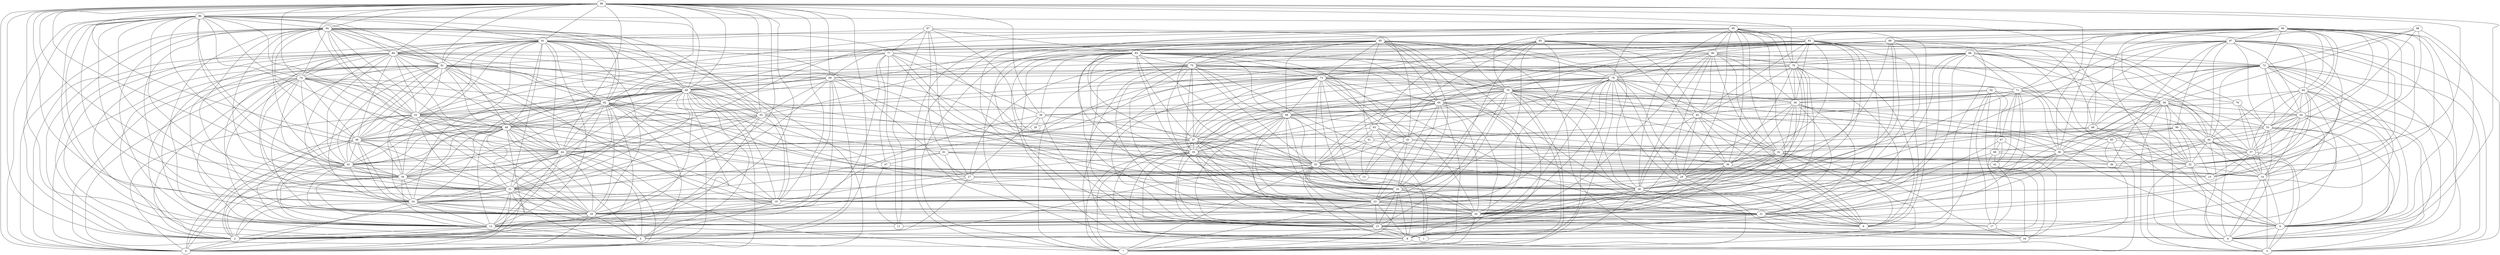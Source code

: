 digraph "sensornet-topology" {
label = "";
rankdir="BT";"0"->"2" [arrowhead = "both"] 
"0"->"12" [arrowhead = "both"] 
"0"->"18" [arrowhead = "both"] 
"0"->"24" [arrowhead = "both"] 
"0"->"31" [arrowhead = "both"] 
"0"->"34" [arrowhead = "both"] 
"0"->"41" [arrowhead = "both"] 
"0"->"44" [arrowhead = "both"] 
"0"->"46" [arrowhead = "both"] 
"0"->"49" [arrowhead = "both"] 
"0"->"52" [arrowhead = "both"] 
"0"->"62" [arrowhead = "both"] 
"0"->"68" [arrowhead = "both"] 
"0"->"74" [arrowhead = "both"] 
"0"->"81" [arrowhead = "both"] 
"0"->"84" [arrowhead = "both"] 
"0"->"91" [arrowhead = "both"] 
"0"->"94" [arrowhead = "both"] 
"0"->"96" [arrowhead = "both"] 
"0"->"99" [arrowhead = "both"] 
"1"->"13" [arrowhead = "both"] 
"1"->"15" [arrowhead = "both"] 
"1"->"35" [arrowhead = "both"] 
"1"->"63" [arrowhead = "both"] 
"1"->"64" [arrowhead = "both"] 
"2"->"12" [arrowhead = "both"] 
"2"->"18" [arrowhead = "both"] 
"2"->"24" [arrowhead = "both"] 
"2"->"27" [arrowhead = "both"] 
"2"->"30" [arrowhead = "both"] 
"2"->"31" [arrowhead = "both"] 
"2"->"33" [arrowhead = "both"] 
"2"->"34" [arrowhead = "both"] 
"2"->"41" [arrowhead = "both"] 
"2"->"44" [arrowhead = "both"] 
"2"->"46" [arrowhead = "both"] 
"2"->"49" [arrowhead = "both"] 
"2"->"62" [arrowhead = "both"] 
"2"->"68" [arrowhead = "both"] 
"2"->"74" [arrowhead = "both"] 
"2"->"77" [arrowhead = "both"] 
"2"->"81" [arrowhead = "both"] 
"2"->"84" [arrowhead = "both"] 
"2"->"91" [arrowhead = "both"] 
"2"->"94" [arrowhead = "both"] 
"2"->"96" [arrowhead = "both"] 
"2"->"99" [arrowhead = "both"] 
"3"->"4" [arrowhead = "both"] 
"3"->"8" [arrowhead = "both"] 
"3"->"9" [arrowhead = "both"] 
"3"->"14" [arrowhead = "both"] 
"3"->"22" [arrowhead = "both"] 
"3"->"37" [arrowhead = "both"] 
"3"->"40" [arrowhead = "both"] 
"3"->"54" [arrowhead = "both"] 
"3"->"59" [arrowhead = "both"] 
"3"->"64" [arrowhead = "both"] 
"3"->"72" [arrowhead = "both"] 
"3"->"74" [arrowhead = "both"] 
"3"->"83" [arrowhead = "both"] 
"3"->"87" [arrowhead = "both"] 
"3"->"90" [arrowhead = "both"] 
"4"->"9" [arrowhead = "both"] 
"4"->"14" [arrowhead = "both"] 
"4"->"15" [arrowhead = "both"] 
"4"->"22" [arrowhead = "both"] 
"4"->"29" [arrowhead = "both"] 
"4"->"37" [arrowhead = "both"] 
"4"->"40" [arrowhead = "both"] 
"4"->"53" [arrowhead = "both"] 
"4"->"58" [arrowhead = "both"] 
"4"->"59" [arrowhead = "both"] 
"4"->"64" [arrowhead = "both"] 
"4"->"72" [arrowhead = "both"] 
"4"->"87" [arrowhead = "both"] 
"4"->"90" [arrowhead = "both"] 
"5"->"12" [arrowhead = "both"] 
"5"->"18" [arrowhead = "both"] 
"5"->"19" [arrowhead = "both"] 
"5"->"21" [arrowhead = "both"] 
"5"->"31" [arrowhead = "both"] 
"5"->"34" [arrowhead = "both"] 
"5"->"42" [arrowhead = "both"] 
"5"->"44" [arrowhead = "both"] 
"5"->"49" [arrowhead = "both"] 
"5"->"62" [arrowhead = "both"] 
"5"->"68" [arrowhead = "both"] 
"5"->"69" [arrowhead = "both"] 
"5"->"81" [arrowhead = "both"] 
"5"->"84" [arrowhead = "both"] 
"5"->"94" [arrowhead = "both"] 
"5"->"99" [arrowhead = "both"] 
"6"->"20" [arrowhead = "both"] 
"6"->"21" [arrowhead = "both"] 
"6"->"28" [arrowhead = "both"] 
"6"->"29" [arrowhead = "both"] 
"6"->"30" [arrowhead = "both"] 
"6"->"32" [arrowhead = "both"] 
"6"->"45" [arrowhead = "both"] 
"6"->"70" [arrowhead = "both"] 
"6"->"78" [arrowhead = "both"] 
"6"->"79" [arrowhead = "both"] 
"6"->"80" [arrowhead = "both"] 
"6"->"82" [arrowhead = "both"] 
"6"->"92" [arrowhead = "both"] 
"6"->"95" [arrowhead = "both"] 
"7"->"8" [arrowhead = "both"] 
"7"->"15" [arrowhead = "both"] 
"7"->"20" [arrowhead = "both"] 
"7"->"23" [arrowhead = "both"] 
"7"->"25" [arrowhead = "both"] 
"7"->"28" [arrowhead = "both"] 
"7"->"32" [arrowhead = "both"] 
"7"->"33" [arrowhead = "both"] 
"7"->"35" [arrowhead = "both"] 
"7"->"44" [arrowhead = "both"] 
"7"->"58" [arrowhead = "both"] 
"7"->"60" [arrowhead = "both"] 
"7"->"65" [arrowhead = "both"] 
"7"->"70" [arrowhead = "both"] 
"7"->"73" [arrowhead = "both"] 
"7"->"75" [arrowhead = "both"] 
"7"->"78" [arrowhead = "both"] 
"7"->"83" [arrowhead = "both"] 
"7"->"85" [arrowhead = "both"] 
"8"->"15" [arrowhead = "both"] 
"8"->"20" [arrowhead = "both"] 
"8"->"23" [arrowhead = "both"] 
"8"->"25" [arrowhead = "both"] 
"8"->"28" [arrowhead = "both"] 
"8"->"31" [arrowhead = "both"] 
"8"->"33" [arrowhead = "both"] 
"8"->"35" [arrowhead = "both"] 
"8"->"53" [arrowhead = "both"] 
"8"->"57" [arrowhead = "both"] 
"8"->"65" [arrowhead = "both"] 
"8"->"70" [arrowhead = "both"] 
"8"->"73" [arrowhead = "both"] 
"8"->"75" [arrowhead = "both"] 
"8"->"78" [arrowhead = "both"] 
"8"->"83" [arrowhead = "both"] 
"8"->"85" [arrowhead = "both"] 
"8"->"89" [arrowhead = "both"] 
"9"->"14" [arrowhead = "both"] 
"9"->"21" [arrowhead = "both"] 
"9"->"22" [arrowhead = "both"] 
"9"->"38" [arrowhead = "both"] 
"9"->"40" [arrowhead = "both"] 
"9"->"48" [arrowhead = "both"] 
"9"->"53" [arrowhead = "both"] 
"9"->"54" [arrowhead = "both"] 
"9"->"64" [arrowhead = "both"] 
"9"->"72" [arrowhead = "both"] 
"9"->"88" [arrowhead = "both"] 
"9"->"90" [arrowhead = "both"] 
"9"->"94" [arrowhead = "both"] 
"9"->"98" [arrowhead = "both"] 
"9"->"99" [arrowhead = "both"] 
"10"->"33" [arrowhead = "both"] 
"10"->"36" [arrowhead = "both"] 
"10"->"37" [arrowhead = "both"] 
"10"->"61" [arrowhead = "both"] 
"10"->"64" [arrowhead = "both"] 
"10"->"86" [arrowhead = "both"] 
"10"->"87" [arrowhead = "both"] 
"10"->"90" [arrowhead = "both"] 
"10"->"96" [arrowhead = "both"] 
"11"->"21" [arrowhead = "both"] 
"11"->"24" [arrowhead = "both"] 
"11"->"47" [arrowhead = "both"] 
"11"->"71" [arrowhead = "both"] 
"11"->"77" [arrowhead = "both"] 
"11"->"97" [arrowhead = "both"] 
"12"->"18" [arrowhead = "both"] 
"12"->"19" [arrowhead = "both"] 
"12"->"24" [arrowhead = "both"] 
"12"->"29" [arrowhead = "both"] 
"12"->"30" [arrowhead = "both"] 
"12"->"31" [arrowhead = "both"] 
"12"->"34" [arrowhead = "both"] 
"12"->"41" [arrowhead = "both"] 
"12"->"44" [arrowhead = "both"] 
"12"->"46" [arrowhead = "both"] 
"12"->"49" [arrowhead = "both"] 
"12"->"52" [arrowhead = "both"] 
"12"->"55" [arrowhead = "both"] 
"12"->"68" [arrowhead = "both"] 
"12"->"69" [arrowhead = "both"] 
"12"->"74" [arrowhead = "both"] 
"12"->"78" [arrowhead = "both"] 
"12"->"79" [arrowhead = "both"] 
"12"->"80" [arrowhead = "both"] 
"12"->"81" [arrowhead = "both"] 
"12"->"84" [arrowhead = "both"] 
"12"->"91" [arrowhead = "both"] 
"12"->"94" [arrowhead = "both"] 
"12"->"96" [arrowhead = "both"] 
"12"->"99" [arrowhead = "both"] 
"13"->"33" [arrowhead = "both"] 
"13"->"43" [arrowhead = "both"] 
"13"->"51" [arrowhead = "both"] 
"13"->"81" [arrowhead = "both"] 
"13"->"93" [arrowhead = "both"] 
"14"->"22" [arrowhead = "both"] 
"14"->"37" [arrowhead = "both"] 
"14"->"40" [arrowhead = "both"] 
"14"->"53" [arrowhead = "both"] 
"14"->"54" [arrowhead = "both"] 
"14"->"59" [arrowhead = "both"] 
"14"->"63" [arrowhead = "both"] 
"14"->"72" [arrowhead = "both"] 
"14"->"75" [arrowhead = "both"] 
"14"->"76" [arrowhead = "both"] 
"14"->"77" [arrowhead = "both"] 
"14"->"87" [arrowhead = "both"] 
"14"->"90" [arrowhead = "both"] 
"15"->"20" [arrowhead = "both"] 
"15"->"21" [arrowhead = "both"] 
"15"->"23" [arrowhead = "both"] 
"15"->"25" [arrowhead = "both"] 
"15"->"28" [arrowhead = "both"] 
"15"->"33" [arrowhead = "both"] 
"15"->"35" [arrowhead = "both"] 
"15"->"39" [arrowhead = "both"] 
"15"->"54" [arrowhead = "both"] 
"15"->"57" [arrowhead = "both"] 
"15"->"58" [arrowhead = "both"] 
"15"->"70" [arrowhead = "both"] 
"15"->"73" [arrowhead = "both"] 
"15"->"75" [arrowhead = "both"] 
"15"->"78" [arrowhead = "both"] 
"15"->"83" [arrowhead = "both"] 
"15"->"85" [arrowhead = "both"] 
"15"->"88" [arrowhead = "both"] 
"16"->"17" [arrowhead = "both"] 
"16"->"32" [arrowhead = "both"] 
"16"->"36" [arrowhead = "both"] 
"16"->"42" [arrowhead = "both"] 
"16"->"67" [arrowhead = "both"] 
"16"->"85" [arrowhead = "both"] 
"16"->"92" [arrowhead = "both"] 
"17"->"21" [arrowhead = "both"] 
"17"->"24" [arrowhead = "both"] 
"17"->"42" [arrowhead = "both"] 
"17"->"66" [arrowhead = "both"] 
"17"->"92" [arrowhead = "both"] 
"18"->"19" [arrowhead = "both"] 
"18"->"23" [arrowhead = "both"] 
"18"->"24" [arrowhead = "both"] 
"18"->"27" [arrowhead = "both"] 
"18"->"31" [arrowhead = "both"] 
"18"->"34" [arrowhead = "both"] 
"18"->"38" [arrowhead = "both"] 
"18"->"39" [arrowhead = "both"] 
"18"->"41" [arrowhead = "both"] 
"18"->"44" [arrowhead = "both"] 
"18"->"46" [arrowhead = "both"] 
"18"->"49" [arrowhead = "both"] 
"18"->"52" [arrowhead = "both"] 
"18"->"55" [arrowhead = "both"] 
"18"->"62" [arrowhead = "both"] 
"18"->"69" [arrowhead = "both"] 
"18"->"74" [arrowhead = "both"] 
"18"->"81" [arrowhead = "both"] 
"18"->"84" [arrowhead = "both"] 
"18"->"88" [arrowhead = "both"] 
"18"->"91" [arrowhead = "both"] 
"18"->"94" [arrowhead = "both"] 
"18"->"96" [arrowhead = "both"] 
"18"->"99" [arrowhead = "both"] 
"19"->"29" [arrowhead = "both"] 
"19"->"31" [arrowhead = "both"] 
"19"->"35" [arrowhead = "both"] 
"19"->"49" [arrowhead = "both"] 
"19"->"55" [arrowhead = "both"] 
"19"->"62" [arrowhead = "both"] 
"19"->"66" [arrowhead = "both"] 
"19"->"68" [arrowhead = "both"] 
"19"->"72" [arrowhead = "both"] 
"19"->"79" [arrowhead = "both"] 
"19"->"81" [arrowhead = "both"] 
"19"->"89" [arrowhead = "both"] 
"19"->"91" [arrowhead = "both"] 
"19"->"96" [arrowhead = "both"] 
"19"->"99" [arrowhead = "both"] 
"20"->"23" [arrowhead = "both"] 
"20"->"25" [arrowhead = "both"] 
"20"->"28" [arrowhead = "both"] 
"20"->"30" [arrowhead = "both"] 
"20"->"32" [arrowhead = "both"] 
"20"->"33" [arrowhead = "both"] 
"20"->"35" [arrowhead = "both"] 
"20"->"38" [arrowhead = "both"] 
"20"->"45" [arrowhead = "both"] 
"20"->"56" [arrowhead = "both"] 
"20"->"57" [arrowhead = "both"] 
"20"->"58" [arrowhead = "both"] 
"20"->"65" [arrowhead = "both"] 
"20"->"73" [arrowhead = "both"] 
"20"->"75" [arrowhead = "both"] 
"20"->"78" [arrowhead = "both"] 
"20"->"81" [arrowhead = "both"] 
"20"->"82" [arrowhead = "both"] 
"20"->"83" [arrowhead = "both"] 
"20"->"85" [arrowhead = "both"] 
"20"->"95" [arrowhead = "both"] 
"21"->"23" [arrowhead = "both"] 
"21"->"25" [arrowhead = "both"] 
"21"->"37" [arrowhead = "both"] 
"21"->"38" [arrowhead = "both"] 
"21"->"56" [arrowhead = "both"] 
"21"->"59" [arrowhead = "both"] 
"21"->"61" [arrowhead = "both"] 
"21"->"65" [arrowhead = "both"] 
"21"->"67" [arrowhead = "both"] 
"21"->"73" [arrowhead = "both"] 
"21"->"75" [arrowhead = "both"] 
"21"->"88" [arrowhead = "both"] 
"22"->"38" [arrowhead = "both"] 
"22"->"40" [arrowhead = "both"] 
"22"->"43" [arrowhead = "both"] 
"22"->"48" [arrowhead = "both"] 
"22"->"53" [arrowhead = "both"] 
"22"->"54" [arrowhead = "both"] 
"22"->"56" [arrowhead = "both"] 
"22"->"58" [arrowhead = "both"] 
"22"->"59" [arrowhead = "both"] 
"22"->"64" [arrowhead = "both"] 
"22"->"86" [arrowhead = "both"] 
"22"->"88" [arrowhead = "both"] 
"22"->"90" [arrowhead = "both"] 
"22"->"93" [arrowhead = "both"] 
"22"->"98" [arrowhead = "both"] 
"23"->"25" [arrowhead = "both"] 
"23"->"33" [arrowhead = "both"] 
"23"->"35" [arrowhead = "both"] 
"23"->"38" [arrowhead = "both"] 
"23"->"43" [arrowhead = "both"] 
"23"->"57" [arrowhead = "both"] 
"23"->"58" [arrowhead = "both"] 
"23"->"65" [arrowhead = "both"] 
"23"->"68" [arrowhead = "both"] 
"23"->"70" [arrowhead = "both"] 
"23"->"71" [arrowhead = "both"] 
"23"->"75" [arrowhead = "both"] 
"23"->"83" [arrowhead = "both"] 
"23"->"85" [arrowhead = "both"] 
"23"->"89" [arrowhead = "both"] 
"23"->"93" [arrowhead = "both"] 
"24"->"31" [arrowhead = "both"] 
"24"->"33" [arrowhead = "both"] 
"24"->"34" [arrowhead = "both"] 
"24"->"41" [arrowhead = "both"] 
"24"->"44" [arrowhead = "both"] 
"24"->"46" [arrowhead = "both"] 
"24"->"49" [arrowhead = "both"] 
"24"->"52" [arrowhead = "both"] 
"24"->"61" [arrowhead = "both"] 
"24"->"62" [arrowhead = "both"] 
"24"->"68" [arrowhead = "both"] 
"24"->"81" [arrowhead = "both"] 
"24"->"84" [arrowhead = "both"] 
"24"->"87" [arrowhead = "both"] 
"24"->"91" [arrowhead = "both"] 
"24"->"93" [arrowhead = "both"] 
"24"->"94" [arrowhead = "both"] 
"24"->"96" [arrowhead = "both"] 
"24"->"99" [arrowhead = "both"] 
"25"->"27" [arrowhead = "both"] 
"25"->"33" [arrowhead = "both"] 
"25"->"35" [arrowhead = "both"] 
"25"->"43" [arrowhead = "both"] 
"25"->"57" [arrowhead = "both"] 
"25"->"58" [arrowhead = "both"] 
"25"->"65" [arrowhead = "both"] 
"25"->"70" [arrowhead = "both"] 
"25"->"71" [arrowhead = "both"] 
"25"->"73" [arrowhead = "both"] 
"25"->"77" [arrowhead = "both"] 
"25"->"83" [arrowhead = "both"] 
"25"->"85" [arrowhead = "both"] 
"25"->"93" [arrowhead = "both"] 
"26"->"39" [arrowhead = "both"] 
"26"->"55" [arrowhead = "both"] 
"26"->"89" [arrowhead = "both"] 
"27"->"39" [arrowhead = "both"] 
"27"->"40" [arrowhead = "both"] 
"27"->"41" [arrowhead = "both"] 
"27"->"47" [arrowhead = "both"] 
"27"->"52" [arrowhead = "both"] 
"27"->"59" [arrowhead = "both"] 
"27"->"75" [arrowhead = "both"] 
"27"->"79" [arrowhead = "both"] 
"27"->"89" [arrowhead = "both"] 
"27"->"91" [arrowhead = "both"] 
"27"->"97" [arrowhead = "both"] 
"28"->"29" [arrowhead = "both"] 
"28"->"30" [arrowhead = "both"] 
"28"->"32" [arrowhead = "both"] 
"28"->"33" [arrowhead = "both"] 
"28"->"35" [arrowhead = "both"] 
"28"->"45" [arrowhead = "both"] 
"28"->"56" [arrowhead = "both"] 
"28"->"57" [arrowhead = "both"] 
"28"->"58" [arrowhead = "both"] 
"28"->"65" [arrowhead = "both"] 
"28"->"70" [arrowhead = "both"] 
"28"->"79" [arrowhead = "both"] 
"28"->"80" [arrowhead = "both"] 
"28"->"82" [arrowhead = "both"] 
"28"->"83" [arrowhead = "both"] 
"28"->"85" [arrowhead = "both"] 
"28"->"89" [arrowhead = "both"] 
"28"->"95" [arrowhead = "both"] 
"29"->"30" [arrowhead = "both"] 
"29"->"32" [arrowhead = "both"] 
"29"->"45" [arrowhead = "both"] 
"29"->"49" [arrowhead = "both"] 
"29"->"52" [arrowhead = "both"] 
"29"->"56" [arrowhead = "both"] 
"29"->"62" [arrowhead = "both"] 
"29"->"69" [arrowhead = "both"] 
"29"->"78" [arrowhead = "both"] 
"29"->"80" [arrowhead = "both"] 
"29"->"82" [arrowhead = "both"] 
"29"->"95" [arrowhead = "both"] 
"29"->"99" [arrowhead = "both"] 
"30"->"32" [arrowhead = "both"] 
"30"->"37" [arrowhead = "both"] 
"30"->"43" [arrowhead = "both"] 
"30"->"45" [arrowhead = "both"] 
"30"->"56" [arrowhead = "both"] 
"30"->"61" [arrowhead = "both"] 
"30"->"62" [arrowhead = "both"] 
"30"->"78" [arrowhead = "both"] 
"30"->"79" [arrowhead = "both"] 
"30"->"82" [arrowhead = "both"] 
"30"->"93" [arrowhead = "both"] 
"30"->"95" [arrowhead = "both"] 
"31"->"34" [arrowhead = "both"] 
"31"->"41" [arrowhead = "both"] 
"31"->"44" [arrowhead = "both"] 
"31"->"46" [arrowhead = "both"] 
"31"->"49" [arrowhead = "both"] 
"31"->"52" [arrowhead = "both"] 
"31"->"55" [arrowhead = "both"] 
"31"->"62" [arrowhead = "both"] 
"31"->"68" [arrowhead = "both"] 
"31"->"69" [arrowhead = "both"] 
"31"->"73" [arrowhead = "both"] 
"31"->"74" [arrowhead = "both"] 
"31"->"84" [arrowhead = "both"] 
"31"->"91" [arrowhead = "both"] 
"31"->"94" [arrowhead = "both"] 
"31"->"96" [arrowhead = "both"] 
"31"->"99" [arrowhead = "both"] 
"32"->"45" [arrowhead = "both"] 
"32"->"46" [arrowhead = "both"] 
"32"->"48" [arrowhead = "both"] 
"32"->"54" [arrowhead = "both"] 
"32"->"56" [arrowhead = "both"] 
"32"->"70" [arrowhead = "both"] 
"32"->"78" [arrowhead = "both"] 
"32"->"79" [arrowhead = "both"] 
"32"->"80" [arrowhead = "both"] 
"32"->"95" [arrowhead = "both"] 
"33"->"35" [arrowhead = "both"] 
"33"->"39" [arrowhead = "both"] 
"33"->"48" [arrowhead = "both"] 
"33"->"51" [arrowhead = "both"] 
"33"->"57" [arrowhead = "both"] 
"33"->"58" [arrowhead = "both"] 
"33"->"60" [arrowhead = "both"] 
"33"->"63" [arrowhead = "both"] 
"33"->"65" [arrowhead = "both"] 
"33"->"70" [arrowhead = "both"] 
"33"->"73" [arrowhead = "both"] 
"33"->"75" [arrowhead = "both"] 
"33"->"78" [arrowhead = "both"] 
"33"->"85" [arrowhead = "both"] 
"34"->"40" [arrowhead = "both"] 
"34"->"41" [arrowhead = "both"] 
"34"->"44" [arrowhead = "both"] 
"34"->"46" [arrowhead = "both"] 
"34"->"49" [arrowhead = "both"] 
"34"->"52" [arrowhead = "both"] 
"34"->"55" [arrowhead = "both"] 
"34"->"62" [arrowhead = "both"] 
"34"->"68" [arrowhead = "both"] 
"34"->"74" [arrowhead = "both"] 
"34"->"81" [arrowhead = "both"] 
"34"->"91" [arrowhead = "both"] 
"34"->"94" [arrowhead = "both"] 
"34"->"95" [arrowhead = "both"] 
"34"->"96" [arrowhead = "both"] 
"34"->"99" [arrowhead = "both"] 
"35"->"51" [arrowhead = "both"] 
"35"->"57" [arrowhead = "both"] 
"35"->"58" [arrowhead = "both"] 
"35"->"65" [arrowhead = "both"] 
"35"->"69" [arrowhead = "both"] 
"35"->"70" [arrowhead = "both"] 
"35"->"73" [arrowhead = "both"] 
"35"->"75" [arrowhead = "both"] 
"35"->"78" [arrowhead = "both"] 
"35"->"83" [arrowhead = "both"] 
"35"->"95" [arrowhead = "both"] 
"36"->"37" [arrowhead = "both"] 
"36"->"56" [arrowhead = "both"] 
"36"->"60" [arrowhead = "both"] 
"36"->"63" [arrowhead = "both"] 
"36"->"66" [arrowhead = "both"] 
"36"->"87" [arrowhead = "both"] 
"37"->"40" [arrowhead = "both"] 
"37"->"53" [arrowhead = "both"] 
"37"->"54" [arrowhead = "both"] 
"37"->"60" [arrowhead = "both"] 
"37"->"64" [arrowhead = "both"] 
"37"->"71" [arrowhead = "both"] 
"37"->"76" [arrowhead = "both"] 
"37"->"80" [arrowhead = "both"] 
"37"->"86" [arrowhead = "both"] 
"37"->"90" [arrowhead = "both"] 
"38"->"40" [arrowhead = "both"] 
"38"->"51" [arrowhead = "both"] 
"38"->"59" [arrowhead = "both"] 
"38"->"68" [arrowhead = "both"] 
"38"->"70" [arrowhead = "both"] 
"38"->"71" [arrowhead = "both"] 
"38"->"72" [arrowhead = "both"] 
"38"->"73" [arrowhead = "both"] 
"38"->"90" [arrowhead = "both"] 
"38"->"98" [arrowhead = "both"] 
"38"->"99" [arrowhead = "both"] 
"39"->"65" [arrowhead = "both"] 
"39"->"76" [arrowhead = "both"] 
"39"->"77" [arrowhead = "both"] 
"39"->"83" [arrowhead = "both"] 
"39"->"99" [arrowhead = "both"] 
"40"->"53" [arrowhead = "both"] 
"40"->"54" [arrowhead = "both"] 
"40"->"59" [arrowhead = "both"] 
"40"->"64" [arrowhead = "both"] 
"40"->"70" [arrowhead = "both"] 
"40"->"72" [arrowhead = "both"] 
"40"->"84" [arrowhead = "both"] 
"40"->"87" [arrowhead = "both"] 
"40"->"88" [arrowhead = "both"] 
"41"->"44" [arrowhead = "both"] 
"41"->"46" [arrowhead = "both"] 
"41"->"49" [arrowhead = "both"] 
"41"->"52" [arrowhead = "both"] 
"41"->"62" [arrowhead = "both"] 
"41"->"68" [arrowhead = "both"] 
"41"->"74" [arrowhead = "both"] 
"41"->"77" [arrowhead = "both"] 
"41"->"78" [arrowhead = "both"] 
"41"->"81" [arrowhead = "both"] 
"41"->"84" [arrowhead = "both"] 
"41"->"94" [arrowhead = "both"] 
"41"->"96" [arrowhead = "both"] 
"41"->"99" [arrowhead = "both"] 
"42"->"55" [arrowhead = "both"] 
"42"->"66" [arrowhead = "both"] 
"42"->"67" [arrowhead = "both"] 
"42"->"71" [arrowhead = "both"] 
"43"->"63" [arrowhead = "both"] 
"43"->"72" [arrowhead = "both"] 
"43"->"73" [arrowhead = "both"] 
"43"->"75" [arrowhead = "both"] 
"43"->"80" [arrowhead = "both"] 
"43"->"97" [arrowhead = "both"] 
"44"->"46" [arrowhead = "both"] 
"44"->"49" [arrowhead = "both"] 
"44"->"52" [arrowhead = "both"] 
"44"->"55" [arrowhead = "both"] 
"44"->"57" [arrowhead = "both"] 
"44"->"62" [arrowhead = "both"] 
"44"->"63" [arrowhead = "both"] 
"44"->"68" [arrowhead = "both"] 
"44"->"74" [arrowhead = "both"] 
"44"->"81" [arrowhead = "both"] 
"44"->"82" [arrowhead = "both"] 
"44"->"84" [arrowhead = "both"] 
"44"->"91" [arrowhead = "both"] 
"44"->"96" [arrowhead = "both"] 
"44"->"99" [arrowhead = "both"] 
"45"->"56" [arrowhead = "both"] 
"45"->"62" [arrowhead = "both"] 
"45"->"70" [arrowhead = "both"] 
"45"->"78" [arrowhead = "both"] 
"45"->"79" [arrowhead = "both"] 
"45"->"80" [arrowhead = "both"] 
"45"->"82" [arrowhead = "both"] 
"45"->"93" [arrowhead = "both"] 
"46"->"49" [arrowhead = "both"] 
"46"->"52" [arrowhead = "both"] 
"46"->"62" [arrowhead = "both"] 
"46"->"68" [arrowhead = "both"] 
"46"->"73" [arrowhead = "both"] 
"46"->"74" [arrowhead = "both"] 
"46"->"81" [arrowhead = "both"] 
"46"->"84" [arrowhead = "both"] 
"46"->"91" [arrowhead = "both"] 
"46"->"94" [arrowhead = "both"] 
"46"->"99" [arrowhead = "both"] 
"47"->"61" [arrowhead = "both"] 
"47"->"68" [arrowhead = "both"] 
"47"->"77" [arrowhead = "both"] 
"48"->"59" [arrowhead = "both"] 
"48"->"72" [arrowhead = "both"] 
"48"->"82" [arrowhead = "both"] 
"48"->"89" [arrowhead = "both"] 
"49"->"52" [arrowhead = "both"] 
"49"->"55" [arrowhead = "both"] 
"49"->"62" [arrowhead = "both"] 
"49"->"68" [arrowhead = "both"] 
"49"->"69" [arrowhead = "both"] 
"49"->"71" [arrowhead = "both"] 
"49"->"74" [arrowhead = "both"] 
"49"->"79" [arrowhead = "both"] 
"49"->"81" [arrowhead = "both"] 
"49"->"84" [arrowhead = "both"] 
"49"->"91" [arrowhead = "both"] 
"49"->"94" [arrowhead = "both"] 
"49"->"96" [arrowhead = "both"] 
"51"->"53" [arrowhead = "both"] 
"51"->"63" [arrowhead = "both"] 
"51"->"85" [arrowhead = "both"] 
"52"->"62" [arrowhead = "both"] 
"52"->"68" [arrowhead = "both"] 
"52"->"74" [arrowhead = "both"] 
"52"->"77" [arrowhead = "both"] 
"52"->"81" [arrowhead = "both"] 
"52"->"84" [arrowhead = "both"] 
"52"->"90" [arrowhead = "both"] 
"52"->"91" [arrowhead = "both"] 
"52"->"94" [arrowhead = "both"] 
"52"->"95" [arrowhead = "both"] 
"52"->"96" [arrowhead = "both"] 
"52"->"99" [arrowhead = "both"] 
"53"->"54" [arrowhead = "both"] 
"53"->"58" [arrowhead = "both"] 
"53"->"59" [arrowhead = "both"] 
"53"->"64" [arrowhead = "both"] 
"53"->"72" [arrowhead = "both"] 
"53"->"76" [arrowhead = "both"] 
"53"->"87" [arrowhead = "both"] 
"53"->"90" [arrowhead = "both"] 
"54"->"59" [arrowhead = "both"] 
"54"->"64" [arrowhead = "both"] 
"54"->"65" [arrowhead = "both"] 
"54"->"72" [arrowhead = "both"] 
"54"->"87" [arrowhead = "both"] 
"54"->"90" [arrowhead = "both"] 
"55"->"62" [arrowhead = "both"] 
"55"->"68" [arrowhead = "both"] 
"55"->"69" [arrowhead = "both"] 
"55"->"81" [arrowhead = "both"] 
"55"->"82" [arrowhead = "both"] 
"55"->"84" [arrowhead = "both"] 
"55"->"92" [arrowhead = "both"] 
"55"->"94" [arrowhead = "both"] 
"55"->"99" [arrowhead = "both"] 
"56"->"70" [arrowhead = "both"] 
"56"->"71" [arrowhead = "both"] 
"56"->"78" [arrowhead = "both"] 
"56"->"79" [arrowhead = "both"] 
"56"->"80" [arrowhead = "both"] 
"56"->"82" [arrowhead = "both"] 
"56"->"92" [arrowhead = "both"] 
"56"->"95" [arrowhead = "both"] 
"57"->"58" [arrowhead = "both"] 
"57"->"65" [arrowhead = "both"] 
"57"->"70" [arrowhead = "both"] 
"57"->"73" [arrowhead = "both"] 
"57"->"75" [arrowhead = "both"] 
"57"->"78" [arrowhead = "both"] 
"57"->"83" [arrowhead = "both"] 
"57"->"85" [arrowhead = "both"] 
"57"->"86" [arrowhead = "both"] 
"57"->"94" [arrowhead = "both"] 
"57"->"97" [arrowhead = "both"] 
"58"->"65" [arrowhead = "both"] 
"58"->"70" [arrowhead = "both"] 
"58"->"73" [arrowhead = "both"] 
"58"->"75" [arrowhead = "both"] 
"58"->"78" [arrowhead = "both"] 
"58"->"83" [arrowhead = "both"] 
"58"->"85" [arrowhead = "both"] 
"59"->"64" [arrowhead = "both"] 
"59"->"71" [arrowhead = "both"] 
"59"->"72" [arrowhead = "both"] 
"59"->"88" [arrowhead = "both"] 
"59"->"90" [arrowhead = "both"] 
"59"->"92" [arrowhead = "both"] 
"59"->"98" [arrowhead = "both"] 
"60"->"83" [arrowhead = "both"] 
"60"->"86" [arrowhead = "both"] 
"60"->"87" [arrowhead = "both"] 
"61"->"71" [arrowhead = "both"] 
"61"->"74" [arrowhead = "both"] 
"61"->"97" [arrowhead = "both"] 
"62"->"68" [arrowhead = "both"] 
"62"->"69" [arrowhead = "both"] 
"62"->"74" [arrowhead = "both"] 
"62"->"79" [arrowhead = "both"] 
"62"->"80" [arrowhead = "both"] 
"62"->"81" [arrowhead = "both"] 
"62"->"84" [arrowhead = "both"] 
"62"->"91" [arrowhead = "both"] 
"62"->"94" [arrowhead = "both"] 
"62"->"96" [arrowhead = "both"] 
"62"->"99" [arrowhead = "both"] 
"63"->"83" [arrowhead = "both"] 
"63"->"93" [arrowhead = "both"] 
"64"->"72" [arrowhead = "both"] 
"64"->"87" [arrowhead = "both"] 
"64"->"90" [arrowhead = "both"] 
"64"->"95" [arrowhead = "both"] 
"65"->"70" [arrowhead = "both"] 
"65"->"71" [arrowhead = "both"] 
"65"->"73" [arrowhead = "both"] 
"65"->"75" [arrowhead = "both"] 
"65"->"78" [arrowhead = "both"] 
"65"->"83" [arrowhead = "both"] 
"65"->"85" [arrowhead = "both"] 
"65"->"89" [arrowhead = "both"] 
"66"->"67" [arrowhead = "both"] 
"66"->"86" [arrowhead = "both"] 
"66"->"92" [arrowhead = "both"] 
"67"->"71" [arrowhead = "both"] 
"67"->"92" [arrowhead = "both"] 
"68"->"69" [arrowhead = "both"] 
"68"->"72" [arrowhead = "both"] 
"68"->"73" [arrowhead = "both"] 
"68"->"74" [arrowhead = "both"] 
"68"->"81" [arrowhead = "both"] 
"68"->"84" [arrowhead = "both"] 
"68"->"88" [arrowhead = "both"] 
"68"->"89" [arrowhead = "both"] 
"68"->"91" [arrowhead = "both"] 
"68"->"94" [arrowhead = "both"] 
"68"->"96" [arrowhead = "both"] 
"68"->"99" [arrowhead = "both"] 
"69"->"72" [arrowhead = "both"] 
"69"->"79" [arrowhead = "both"] 
"69"->"81" [arrowhead = "both"] 
"69"->"85" [arrowhead = "both"] 
"69"->"99" [arrowhead = "both"] 
"70"->"73" [arrowhead = "both"] 
"70"->"75" [arrowhead = "both"] 
"70"->"78" [arrowhead = "both"] 
"70"->"82" [arrowhead = "both"] 
"70"->"83" [arrowhead = "both"] 
"70"->"85" [arrowhead = "both"] 
"70"->"88" [arrowhead = "both"] 
"70"->"95" [arrowhead = "both"] 
"71"->"73" [arrowhead = "both"] 
"71"->"75" [arrowhead = "both"] 
"71"->"87" [arrowhead = "both"] 
"71"->"88" [arrowhead = "both"] 
"71"->"90" [arrowhead = "both"] 
"72"->"88" [arrowhead = "both"] 
"72"->"90" [arrowhead = "both"] 
"72"->"93" [arrowhead = "both"] 
"72"->"98" [arrowhead = "both"] 
"73"->"75" [arrowhead = "both"] 
"73"->"83" [arrowhead = "both"] 
"73"->"85" [arrowhead = "both"] 
"73"->"88" [arrowhead = "both"] 
"73"->"93" [arrowhead = "both"] 
"74"->"81" [arrowhead = "both"] 
"74"->"84" [arrowhead = "both"] 
"74"->"91" [arrowhead = "both"] 
"74"->"94" [arrowhead = "both"] 
"74"->"96" [arrowhead = "both"] 
"74"->"99" [arrowhead = "both"] 
"75"->"77" [arrowhead = "both"] 
"75"->"83" [arrowhead = "both"] 
"75"->"85" [arrowhead = "both"] 
"75"->"90" [arrowhead = "both"] 
"75"->"93" [arrowhead = "both"] 
"76"->"89" [arrowhead = "both"] 
"76"->"96" [arrowhead = "both"] 
"77"->"89" [arrowhead = "both"] 
"77"->"91" [arrowhead = "both"] 
"77"->"97" [arrowhead = "both"] 
"78"->"79" [arrowhead = "both"] 
"78"->"80" [arrowhead = "both"] 
"78"->"82" [arrowhead = "both"] 
"78"->"83" [arrowhead = "both"] 
"78"->"85" [arrowhead = "both"] 
"78"->"95" [arrowhead = "both"] 
"79"->"80" [arrowhead = "both"] 
"79"->"82" [arrowhead = "both"] 
"79"->"88" [arrowhead = "both"] 
"79"->"95" [arrowhead = "both"] 
"79"->"99" [arrowhead = "both"] 
"80"->"82" [arrowhead = "both"] 
"80"->"87" [arrowhead = "both"] 
"80"->"93" [arrowhead = "both"] 
"80"->"95" [arrowhead = "both"] 
"81"->"84" [arrowhead = "both"] 
"81"->"87" [arrowhead = "both"] 
"81"->"91" [arrowhead = "both"] 
"81"->"94" [arrowhead = "both"] 
"81"->"96" [arrowhead = "both"] 
"81"->"99" [arrowhead = "both"] 
"82"->"95" [arrowhead = "both"] 
"82"->"98" [arrowhead = "both"] 
"83"->"85" [arrowhead = "both"] 
"83"->"89" [arrowhead = "both"] 
"83"->"97" [arrowhead = "both"] 
"84"->"89" [arrowhead = "both"] 
"84"->"90" [arrowhead = "both"] 
"84"->"91" [arrowhead = "both"] 
"84"->"94" [arrowhead = "both"] 
"84"->"96" [arrowhead = "both"] 
"84"->"99" [arrowhead = "both"] 
"86"->"87" [arrowhead = "both"] 
"87"->"90" [arrowhead = "both"] 
"88"->"90" [arrowhead = "both"] 
"89"->"90" [arrowhead = "both"] 
"91"->"94" [arrowhead = "both"] 
"91"->"96" [arrowhead = "both"] 
"91"->"97" [arrowhead = "both"] 
"91"->"99" [arrowhead = "both"] 
"94"->"96" [arrowhead = "both"] 
"94"->"99" [arrowhead = "both"] 
"96"->"99" [arrowhead = "both"] 
}
